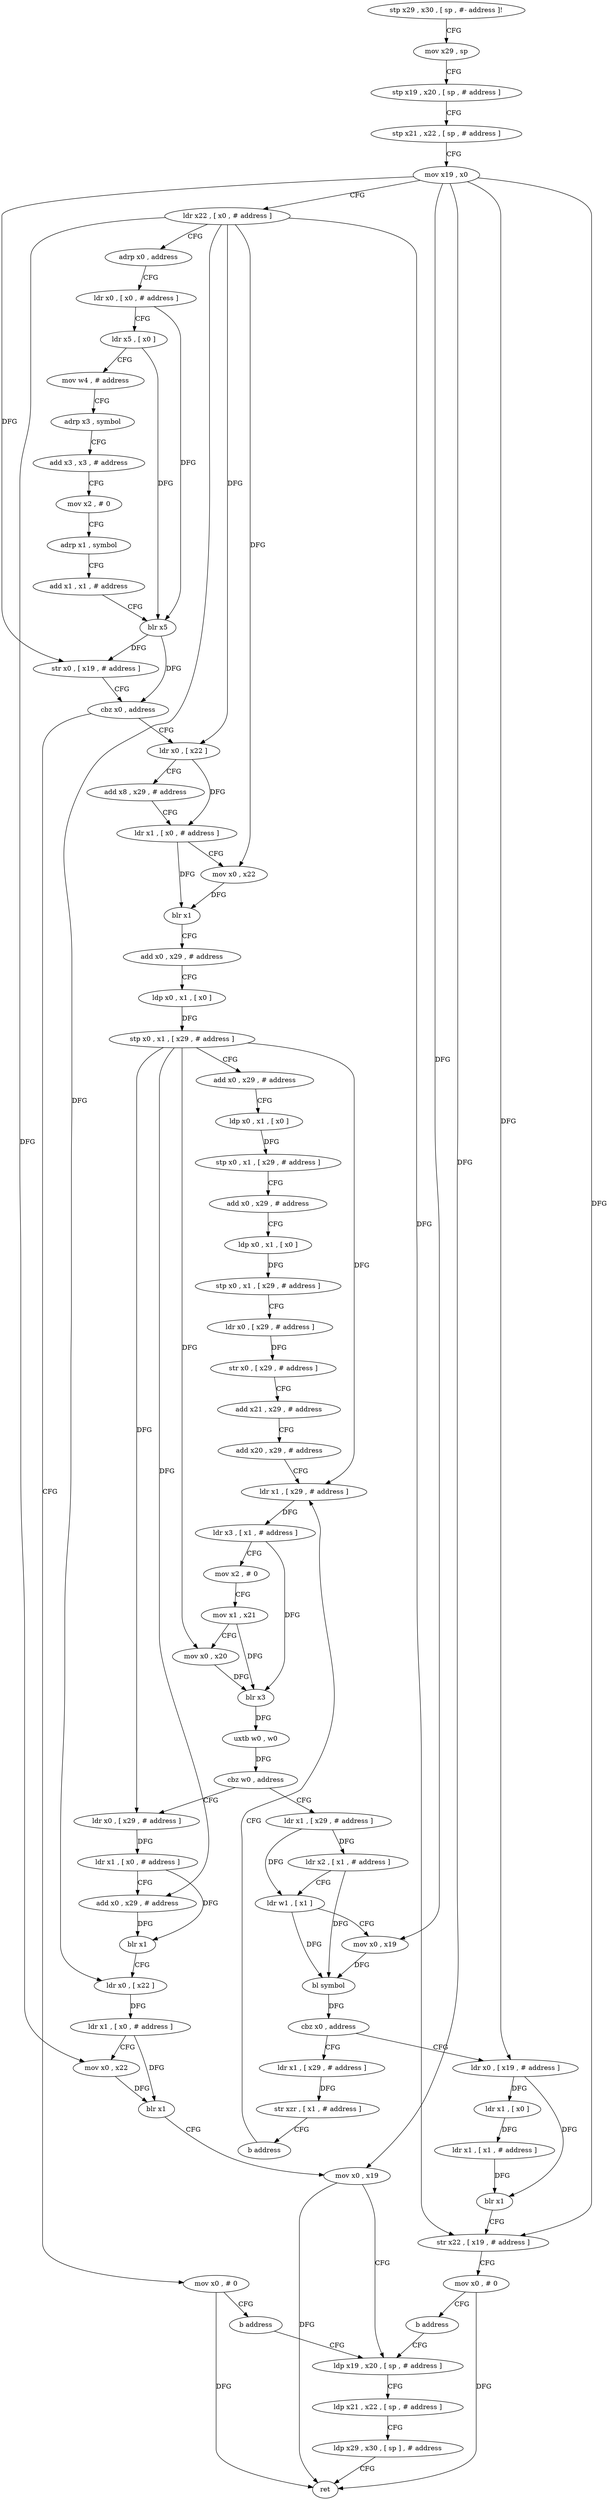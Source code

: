 digraph "func" {
"80860" [label = "stp x29 , x30 , [ sp , #- address ]!" ]
"80864" [label = "mov x29 , sp" ]
"80868" [label = "stp x19 , x20 , [ sp , # address ]" ]
"80872" [label = "stp x21 , x22 , [ sp , # address ]" ]
"80876" [label = "mov x19 , x0" ]
"80880" [label = "ldr x22 , [ x0 , # address ]" ]
"80884" [label = "adrp x0 , address" ]
"80888" [label = "ldr x0 , [ x0 , # address ]" ]
"80892" [label = "ldr x5 , [ x0 ]" ]
"80896" [label = "mov w4 , # address" ]
"80900" [label = "adrp x3 , symbol" ]
"80904" [label = "add x3 , x3 , # address" ]
"80908" [label = "mov x2 , # 0" ]
"80912" [label = "adrp x1 , symbol" ]
"80916" [label = "add x1 , x1 , # address" ]
"80920" [label = "blr x5" ]
"80924" [label = "str x0 , [ x19 , # address ]" ]
"80928" [label = "cbz x0 , address" ]
"81152" [label = "mov x0 , # 0" ]
"80932" [label = "ldr x0 , [ x22 ]" ]
"81156" [label = "b address" ]
"81136" [label = "ldp x19 , x20 , [ sp , # address ]" ]
"80936" [label = "add x8 , x29 , # address" ]
"80940" [label = "ldr x1 , [ x0 , # address ]" ]
"80944" [label = "mov x0 , x22" ]
"80948" [label = "blr x1" ]
"80952" [label = "add x0 , x29 , # address" ]
"80956" [label = "ldp x0 , x1 , [ x0 ]" ]
"80960" [label = "stp x0 , x1 , [ x29 , # address ]" ]
"80964" [label = "add x0 , x29 , # address" ]
"80968" [label = "ldp x0 , x1 , [ x0 ]" ]
"80972" [label = "stp x0 , x1 , [ x29 , # address ]" ]
"80976" [label = "add x0 , x29 , # address" ]
"80980" [label = "ldp x0 , x1 , [ x0 ]" ]
"80984" [label = "stp x0 , x1 , [ x29 , # address ]" ]
"80988" [label = "ldr x0 , [ x29 , # address ]" ]
"80992" [label = "str x0 , [ x29 , # address ]" ]
"80996" [label = "add x21 , x29 , # address" ]
"81000" [label = "add x20 , x29 , # address" ]
"81004" [label = "ldr x1 , [ x29 , # address ]" ]
"81140" [label = "ldp x21 , x22 , [ sp , # address ]" ]
"81144" [label = "ldp x29 , x30 , [ sp ] , # address" ]
"81148" [label = "ret" ]
"81100" [label = "ldr x0 , [ x29 , # address ]" ]
"81104" [label = "ldr x1 , [ x0 , # address ]" ]
"81108" [label = "add x0 , x29 , # address" ]
"81112" [label = "blr x1" ]
"81116" [label = "ldr x0 , [ x22 ]" ]
"81120" [label = "ldr x1 , [ x0 , # address ]" ]
"81124" [label = "mov x0 , x22" ]
"81128" [label = "blr x1" ]
"81132" [label = "mov x0 , x19" ]
"81036" [label = "ldr x1 , [ x29 , # address ]" ]
"81040" [label = "ldr x2 , [ x1 , # address ]" ]
"81044" [label = "ldr w1 , [ x1 ]" ]
"81048" [label = "mov x0 , x19" ]
"81052" [label = "bl symbol" ]
"81056" [label = "cbz x0 , address" ]
"81072" [label = "ldr x0 , [ x19 , # address ]" ]
"81060" [label = "ldr x1 , [ x29 , # address ]" ]
"81076" [label = "ldr x1 , [ x0 ]" ]
"81080" [label = "ldr x1 , [ x1 , # address ]" ]
"81084" [label = "blr x1" ]
"81088" [label = "str x22 , [ x19 , # address ]" ]
"81092" [label = "mov x0 , # 0" ]
"81096" [label = "b address" ]
"81064" [label = "str xzr , [ x1 , # address ]" ]
"81068" [label = "b address" ]
"81008" [label = "ldr x3 , [ x1 , # address ]" ]
"81012" [label = "mov x2 , # 0" ]
"81016" [label = "mov x1 , x21" ]
"81020" [label = "mov x0 , x20" ]
"81024" [label = "blr x3" ]
"81028" [label = "uxtb w0 , w0" ]
"81032" [label = "cbz w0 , address" ]
"80860" -> "80864" [ label = "CFG" ]
"80864" -> "80868" [ label = "CFG" ]
"80868" -> "80872" [ label = "CFG" ]
"80872" -> "80876" [ label = "CFG" ]
"80876" -> "80880" [ label = "CFG" ]
"80876" -> "80924" [ label = "DFG" ]
"80876" -> "81132" [ label = "DFG" ]
"80876" -> "81048" [ label = "DFG" ]
"80876" -> "81072" [ label = "DFG" ]
"80876" -> "81088" [ label = "DFG" ]
"80880" -> "80884" [ label = "CFG" ]
"80880" -> "80932" [ label = "DFG" ]
"80880" -> "80944" [ label = "DFG" ]
"80880" -> "81116" [ label = "DFG" ]
"80880" -> "81124" [ label = "DFG" ]
"80880" -> "81088" [ label = "DFG" ]
"80884" -> "80888" [ label = "CFG" ]
"80888" -> "80892" [ label = "CFG" ]
"80888" -> "80920" [ label = "DFG" ]
"80892" -> "80896" [ label = "CFG" ]
"80892" -> "80920" [ label = "DFG" ]
"80896" -> "80900" [ label = "CFG" ]
"80900" -> "80904" [ label = "CFG" ]
"80904" -> "80908" [ label = "CFG" ]
"80908" -> "80912" [ label = "CFG" ]
"80912" -> "80916" [ label = "CFG" ]
"80916" -> "80920" [ label = "CFG" ]
"80920" -> "80924" [ label = "DFG" ]
"80920" -> "80928" [ label = "DFG" ]
"80924" -> "80928" [ label = "CFG" ]
"80928" -> "81152" [ label = "CFG" ]
"80928" -> "80932" [ label = "CFG" ]
"81152" -> "81156" [ label = "CFG" ]
"81152" -> "81148" [ label = "DFG" ]
"80932" -> "80936" [ label = "CFG" ]
"80932" -> "80940" [ label = "DFG" ]
"81156" -> "81136" [ label = "CFG" ]
"81136" -> "81140" [ label = "CFG" ]
"80936" -> "80940" [ label = "CFG" ]
"80940" -> "80944" [ label = "CFG" ]
"80940" -> "80948" [ label = "DFG" ]
"80944" -> "80948" [ label = "DFG" ]
"80948" -> "80952" [ label = "CFG" ]
"80952" -> "80956" [ label = "CFG" ]
"80956" -> "80960" [ label = "DFG" ]
"80960" -> "80964" [ label = "CFG" ]
"80960" -> "81004" [ label = "DFG" ]
"80960" -> "81100" [ label = "DFG" ]
"80960" -> "81020" [ label = "DFG" ]
"80960" -> "81108" [ label = "DFG" ]
"80964" -> "80968" [ label = "CFG" ]
"80968" -> "80972" [ label = "DFG" ]
"80972" -> "80976" [ label = "CFG" ]
"80976" -> "80980" [ label = "CFG" ]
"80980" -> "80984" [ label = "DFG" ]
"80984" -> "80988" [ label = "CFG" ]
"80988" -> "80992" [ label = "DFG" ]
"80992" -> "80996" [ label = "CFG" ]
"80996" -> "81000" [ label = "CFG" ]
"81000" -> "81004" [ label = "CFG" ]
"81004" -> "81008" [ label = "DFG" ]
"81140" -> "81144" [ label = "CFG" ]
"81144" -> "81148" [ label = "CFG" ]
"81100" -> "81104" [ label = "DFG" ]
"81104" -> "81108" [ label = "CFG" ]
"81104" -> "81112" [ label = "DFG" ]
"81108" -> "81112" [ label = "DFG" ]
"81112" -> "81116" [ label = "CFG" ]
"81116" -> "81120" [ label = "DFG" ]
"81120" -> "81124" [ label = "CFG" ]
"81120" -> "81128" [ label = "DFG" ]
"81124" -> "81128" [ label = "DFG" ]
"81128" -> "81132" [ label = "CFG" ]
"81132" -> "81136" [ label = "CFG" ]
"81132" -> "81148" [ label = "DFG" ]
"81036" -> "81040" [ label = "DFG" ]
"81036" -> "81044" [ label = "DFG" ]
"81040" -> "81044" [ label = "CFG" ]
"81040" -> "81052" [ label = "DFG" ]
"81044" -> "81048" [ label = "CFG" ]
"81044" -> "81052" [ label = "DFG" ]
"81048" -> "81052" [ label = "DFG" ]
"81052" -> "81056" [ label = "DFG" ]
"81056" -> "81072" [ label = "CFG" ]
"81056" -> "81060" [ label = "CFG" ]
"81072" -> "81076" [ label = "DFG" ]
"81072" -> "81084" [ label = "DFG" ]
"81060" -> "81064" [ label = "DFG" ]
"81076" -> "81080" [ label = "DFG" ]
"81080" -> "81084" [ label = "DFG" ]
"81084" -> "81088" [ label = "CFG" ]
"81088" -> "81092" [ label = "CFG" ]
"81092" -> "81096" [ label = "CFG" ]
"81092" -> "81148" [ label = "DFG" ]
"81096" -> "81136" [ label = "CFG" ]
"81064" -> "81068" [ label = "CFG" ]
"81068" -> "81004" [ label = "CFG" ]
"81008" -> "81012" [ label = "CFG" ]
"81008" -> "81024" [ label = "DFG" ]
"81012" -> "81016" [ label = "CFG" ]
"81016" -> "81020" [ label = "CFG" ]
"81016" -> "81024" [ label = "DFG" ]
"81020" -> "81024" [ label = "DFG" ]
"81024" -> "81028" [ label = "DFG" ]
"81028" -> "81032" [ label = "DFG" ]
"81032" -> "81100" [ label = "CFG" ]
"81032" -> "81036" [ label = "CFG" ]
}

